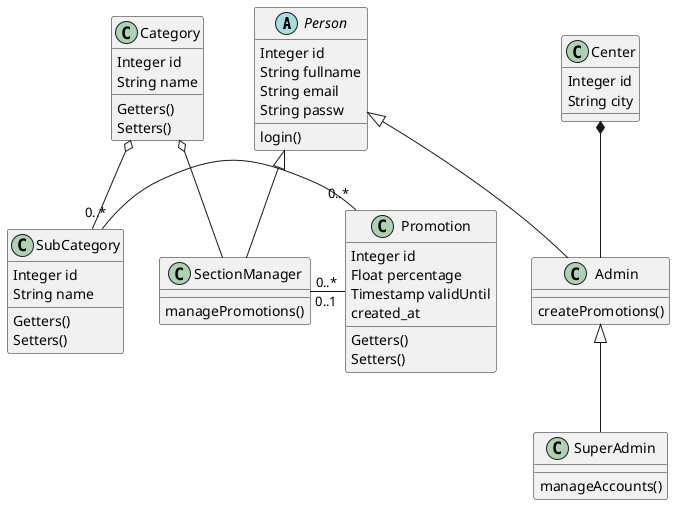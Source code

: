 @startuml
'https://plantuml.com/class-diagram


'Inheritance
Person <|-- Admin
Person <|-- SectionManager
Admin <|-- SuperAdmin

'Aggregation
Category o-- SubCategory
Category o-- SectionManager
'Composition
Center *-- Admin

'Category "0..1" - "0..*" Promotion

SubCategory "0..*" - "0..*" Promotion
SectionManager "0..*" - "0..1" Promotion

'This needs to be changed to many-to-many relationship
'in case a product can belong to more than one category
'SubCategory "0..1" - "0..*" exemptedFromPromotion
'Promotion "0..*" - "1" exemptedFromPromotion


abstract class Person {
    Integer id
    String fullname
    String email
    String passw
    login()
}

class Admin {
    createPromotions()
}

class SuperAdmin {
    manageAccounts()
}

class SectionManager{
    managePromotions()
}

class Category {
    Integer id
    String name
    Getters()
    Setters()
}
class SubCategory {
    Integer id
    String name
    Getters()
    Setters()
}

class Center {
    Integer id
    String city
}

class Promotion {
    Integer id
    Float percentage
    Timestamp validUntil
    created_at
    Getters()
    Setters()
}



@enduml